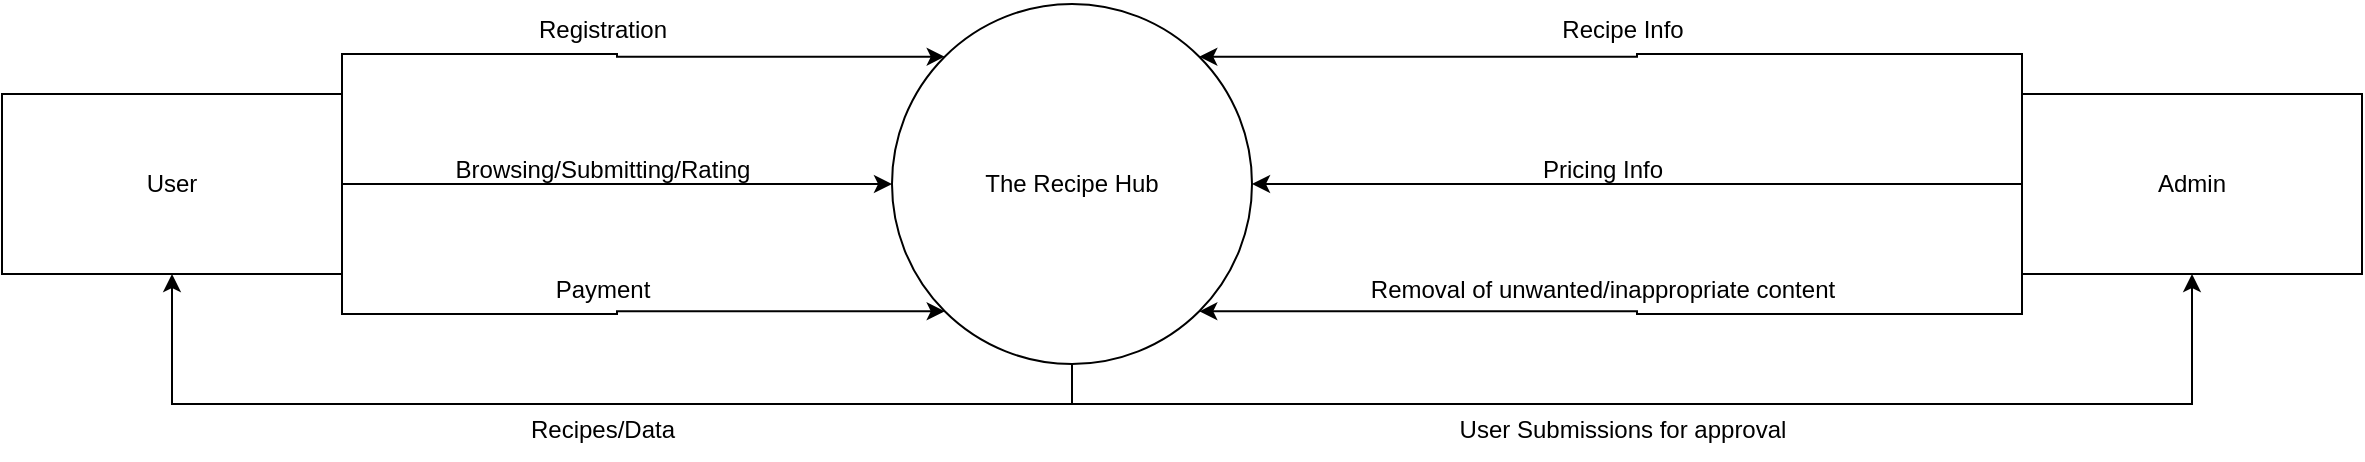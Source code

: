<mxfile version="24.7.13">
  <diagram name="Page-1" id="Jy9nRkbc21InMUpkzfm3">
    <mxGraphModel dx="2924" dy="1098" grid="1" gridSize="10" guides="1" tooltips="1" connect="1" arrows="1" fold="1" page="1" pageScale="1" pageWidth="850" pageHeight="1100" math="0" shadow="0">
      <root>
        <mxCell id="0" />
        <mxCell id="1" parent="0" />
        <mxCell id="K6DVSKAwTRSn0MLmY4T6-14" style="edgeStyle=orthogonalEdgeStyle;rounded=0;orthogonalLoop=1;jettySize=auto;html=1;exitX=1;exitY=0;exitDx=0;exitDy=0;entryX=0;entryY=0;entryDx=0;entryDy=0;" edge="1" parent="1" source="K6DVSKAwTRSn0MLmY4T6-1" target="K6DVSKAwTRSn0MLmY4T6-6">
          <mxGeometry relative="1" as="geometry" />
        </mxCell>
        <mxCell id="K6DVSKAwTRSn0MLmY4T6-15" style="edgeStyle=orthogonalEdgeStyle;rounded=0;orthogonalLoop=1;jettySize=auto;html=1;exitX=1;exitY=0.5;exitDx=0;exitDy=0;" edge="1" parent="1" source="K6DVSKAwTRSn0MLmY4T6-1" target="K6DVSKAwTRSn0MLmY4T6-6">
          <mxGeometry relative="1" as="geometry" />
        </mxCell>
        <mxCell id="K6DVSKAwTRSn0MLmY4T6-16" style="edgeStyle=orthogonalEdgeStyle;rounded=0;orthogonalLoop=1;jettySize=auto;html=1;exitX=1;exitY=1;exitDx=0;exitDy=0;entryX=0;entryY=1;entryDx=0;entryDy=0;" edge="1" parent="1" source="K6DVSKAwTRSn0MLmY4T6-1" target="K6DVSKAwTRSn0MLmY4T6-6">
          <mxGeometry relative="1" as="geometry" />
        </mxCell>
        <mxCell id="K6DVSKAwTRSn0MLmY4T6-1" value="User" style="rounded=0;whiteSpace=wrap;html=1;" vertex="1" parent="1">
          <mxGeometry x="-110" y="435" width="170" height="90" as="geometry" />
        </mxCell>
        <mxCell id="K6DVSKAwTRSn0MLmY4T6-19" style="edgeStyle=orthogonalEdgeStyle;rounded=0;orthogonalLoop=1;jettySize=auto;html=1;exitX=0.5;exitY=1;exitDx=0;exitDy=0;entryX=0.5;entryY=1;entryDx=0;entryDy=0;" edge="1" parent="1" source="K6DVSKAwTRSn0MLmY4T6-6" target="K6DVSKAwTRSn0MLmY4T6-1">
          <mxGeometry relative="1" as="geometry" />
        </mxCell>
        <mxCell id="K6DVSKAwTRSn0MLmY4T6-25" style="edgeStyle=orthogonalEdgeStyle;rounded=0;orthogonalLoop=1;jettySize=auto;html=1;exitX=0.5;exitY=1;exitDx=0;exitDy=0;entryX=0.5;entryY=1;entryDx=0;entryDy=0;" edge="1" parent="1" source="K6DVSKAwTRSn0MLmY4T6-6" target="K6DVSKAwTRSn0MLmY4T6-7">
          <mxGeometry relative="1" as="geometry" />
        </mxCell>
        <mxCell id="K6DVSKAwTRSn0MLmY4T6-6" value="The Recipe Hub" style="ellipse;whiteSpace=wrap;html=1;aspect=fixed;" vertex="1" parent="1">
          <mxGeometry x="335" y="390" width="180" height="180" as="geometry" />
        </mxCell>
        <mxCell id="K6DVSKAwTRSn0MLmY4T6-9" style="edgeStyle=orthogonalEdgeStyle;rounded=0;orthogonalLoop=1;jettySize=auto;html=1;exitX=0;exitY=0;exitDx=0;exitDy=0;entryX=1;entryY=0;entryDx=0;entryDy=0;" edge="1" parent="1" source="K6DVSKAwTRSn0MLmY4T6-7" target="K6DVSKAwTRSn0MLmY4T6-6">
          <mxGeometry relative="1" as="geometry" />
        </mxCell>
        <mxCell id="K6DVSKAwTRSn0MLmY4T6-10" style="edgeStyle=orthogonalEdgeStyle;rounded=0;orthogonalLoop=1;jettySize=auto;html=1;exitX=0;exitY=0.5;exitDx=0;exitDy=0;" edge="1" parent="1" source="K6DVSKAwTRSn0MLmY4T6-7" target="K6DVSKAwTRSn0MLmY4T6-6">
          <mxGeometry relative="1" as="geometry" />
        </mxCell>
        <mxCell id="K6DVSKAwTRSn0MLmY4T6-11" style="edgeStyle=orthogonalEdgeStyle;rounded=0;orthogonalLoop=1;jettySize=auto;html=1;exitX=0;exitY=1;exitDx=0;exitDy=0;entryX=1;entryY=1;entryDx=0;entryDy=0;" edge="1" parent="1" source="K6DVSKAwTRSn0MLmY4T6-7" target="K6DVSKAwTRSn0MLmY4T6-6">
          <mxGeometry relative="1" as="geometry" />
        </mxCell>
        <mxCell id="K6DVSKAwTRSn0MLmY4T6-7" value="Admin" style="rounded=0;whiteSpace=wrap;html=1;" vertex="1" parent="1">
          <mxGeometry x="900" y="435" width="170" height="90" as="geometry" />
        </mxCell>
        <mxCell id="K6DVSKAwTRSn0MLmY4T6-17" value="Registration" style="text;html=1;align=center;verticalAlign=middle;resizable=0;points=[];autosize=1;strokeColor=none;fillColor=none;" vertex="1" parent="1">
          <mxGeometry x="145" y="388" width="90" height="30" as="geometry" />
        </mxCell>
        <mxCell id="K6DVSKAwTRSn0MLmY4T6-18" value="Payment" style="text;html=1;align=center;verticalAlign=middle;resizable=0;points=[];autosize=1;strokeColor=none;fillColor=none;" vertex="1" parent="1">
          <mxGeometry x="155" y="518" width="70" height="30" as="geometry" />
        </mxCell>
        <mxCell id="K6DVSKAwTRSn0MLmY4T6-20" value="Recipes/Data" style="text;html=1;align=center;verticalAlign=middle;resizable=0;points=[];autosize=1;strokeColor=none;fillColor=none;" vertex="1" parent="1">
          <mxGeometry x="140" y="588" width="100" height="30" as="geometry" />
        </mxCell>
        <mxCell id="K6DVSKAwTRSn0MLmY4T6-21" value="Browsing/Submitting/Rating" style="text;html=1;align=center;verticalAlign=middle;resizable=0;points=[];autosize=1;strokeColor=none;fillColor=none;" vertex="1" parent="1">
          <mxGeometry x="105" y="458" width="170" height="30" as="geometry" />
        </mxCell>
        <mxCell id="K6DVSKAwTRSn0MLmY4T6-22" value="Recipe Info" style="text;html=1;align=center;verticalAlign=middle;resizable=0;points=[];autosize=1;strokeColor=none;fillColor=none;" vertex="1" parent="1">
          <mxGeometry x="660" y="388" width="80" height="30" as="geometry" />
        </mxCell>
        <mxCell id="K6DVSKAwTRSn0MLmY4T6-23" value="Pricing Info" style="text;html=1;align=center;verticalAlign=middle;resizable=0;points=[];autosize=1;strokeColor=none;fillColor=none;" vertex="1" parent="1">
          <mxGeometry x="650" y="458" width="80" height="30" as="geometry" />
        </mxCell>
        <mxCell id="K6DVSKAwTRSn0MLmY4T6-24" value="Removal of unwanted/inappropriate content" style="text;html=1;align=center;verticalAlign=middle;resizable=0;points=[];autosize=1;strokeColor=none;fillColor=none;" vertex="1" parent="1">
          <mxGeometry x="560" y="518" width="260" height="30" as="geometry" />
        </mxCell>
        <mxCell id="K6DVSKAwTRSn0MLmY4T6-26" value="User Submissions for approval" style="text;html=1;align=center;verticalAlign=middle;resizable=0;points=[];autosize=1;strokeColor=none;fillColor=none;" vertex="1" parent="1">
          <mxGeometry x="605" y="588" width="190" height="30" as="geometry" />
        </mxCell>
      </root>
    </mxGraphModel>
  </diagram>
</mxfile>
